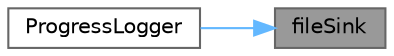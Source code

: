 digraph "fileSink"
{
 // INTERACTIVE_SVG=YES
 // LATEX_PDF_SIZE
  bgcolor="transparent";
  edge [fontname=Helvetica,fontsize=10,labelfontname=Helvetica,labelfontsize=10];
  node [fontname=Helvetica,fontsize=10,shape=box,height=0.2,width=0.4];
  rankdir="RL";
  Node1 [label="fileSink",height=0.2,width=0.4,color="gray40", fillcolor="grey60", style="filled", fontcolor="black",tooltip=" "];
  Node1 -> Node2 [dir="back",color="steelblue1",style="solid"];
  Node2 [label="ProgressLogger",height=0.2,width=0.4,color="grey40", fillcolor="white", style="filled",URL="$classore_1_1data_1_1_progress_logger.html#a2a106011aec95b2013d7a545f2063d01",tooltip="Constructors."];
}
